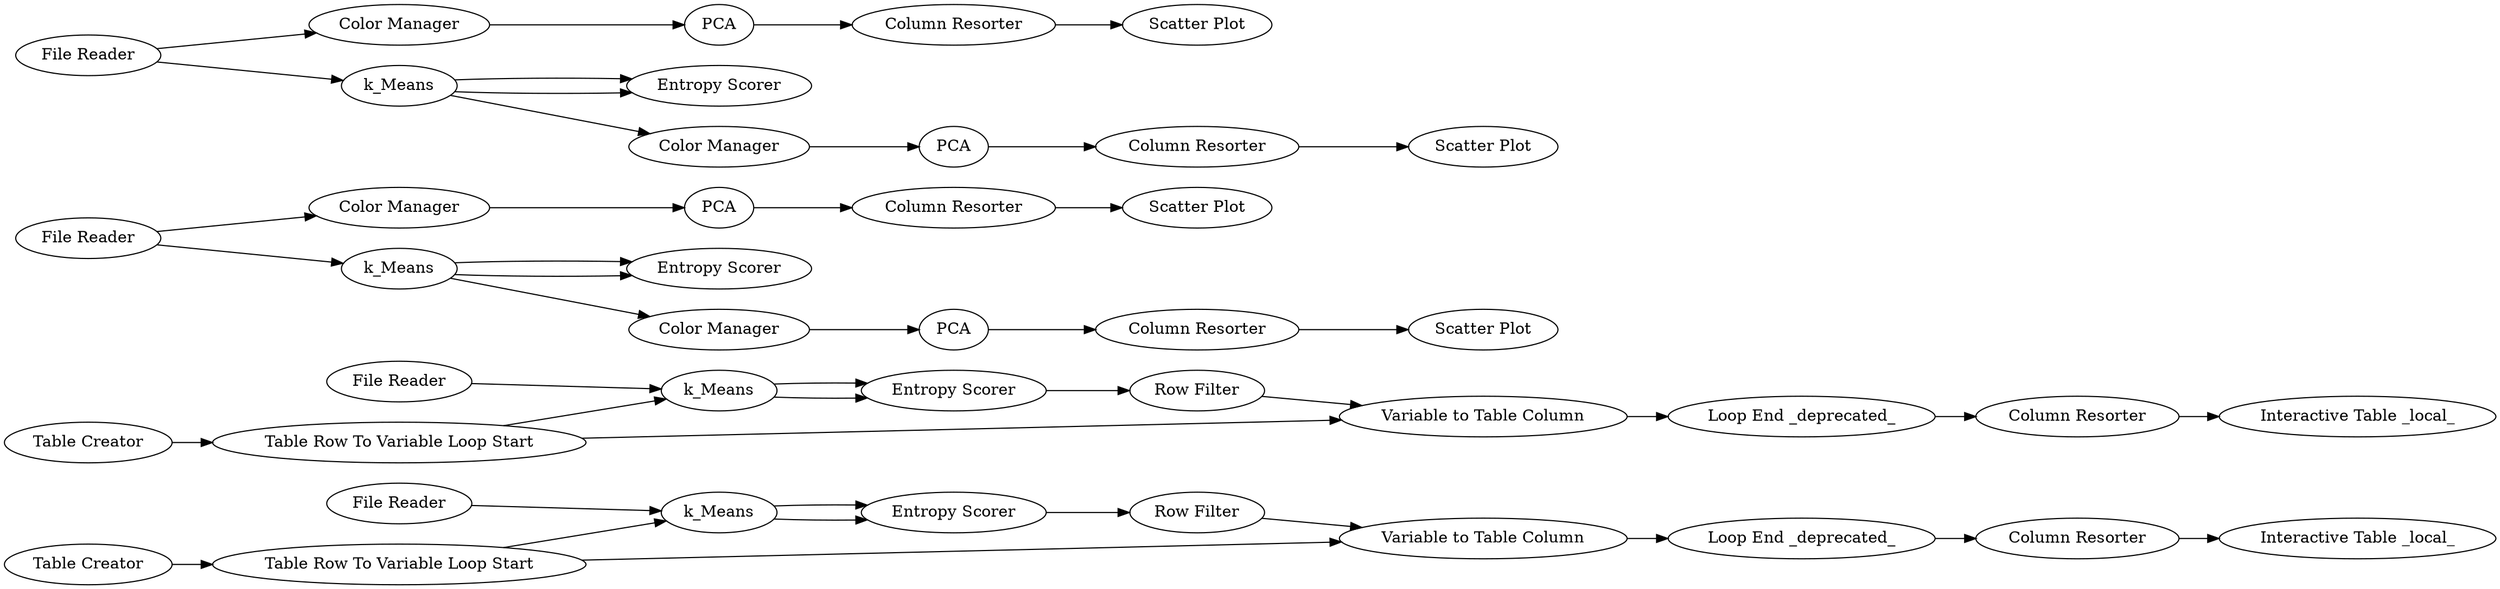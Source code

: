 digraph {
	61 [label="File Reader"]
	62 [label="File Reader"]
	63 [label="Entropy Scorer"]
	64 [label="Row Filter"]
	65 [label="Variable to Table Column"]
	66 [label="Loop End _deprecated_"]
	67 [label="Column Resorter"]
	68 [label="Interactive Table _local_"]
	69 [label="Table Creator"]
	70 [label="Table Row To Variable Loop Start"]
	71 [label=k_Means]
	76 [label="File Reader"]
	77 [label="Color Manager"]
	78 [label=PCA]
	79 [label="Entropy Scorer"]
	80 [label="Column Resorter"]
	82 [label=PCA]
	83 [label="Column Resorter"]
	84 [label=k_Means]
	87 [label="Color Manager"]
	88 [label="Loop End _deprecated_"]
	89 [label="Column Resorter"]
	90 [label="Interactive Table _local_"]
	91 [label="Table Creator"]
	92 [label="Table Row To Variable Loop Start"]
	93 [label=k_Means]
	94 [label="Entropy Scorer"]
	95 [label="Row Filter"]
	96 [label="Variable to Table Column"]
	99 [label="Scatter Plot"]
	100 [label="Scatter Plot"]
	101 [label="Scatter Plot"]
	102 [label="Color Manager"]
	103 [label=PCA]
	104 [label="Entropy Scorer"]
	107 [label="Scatter Plot"]
	108 [label="Column Resorter"]
	109 [label=PCA]
	110 [label="Column Resorter"]
	111 [label=k_Means]
	114 [label="File Reader"]
	115 [label="Color Manager"]
	61 -> 71
	62 -> 93
	63 -> 64
	64 -> 65
	65 -> 66
	66 -> 67
	67 -> 68
	69 -> 70
	70 -> 71
	70 -> 65
	71 -> 63
	71 -> 63
	76 -> 77
	76 -> 84
	77 -> 78
	78 -> 80
	80 -> 100
	82 -> 83
	83 -> 99
	84 -> 87
	84 -> 79
	84 -> 79
	87 -> 82
	88 -> 89
	89 -> 90
	91 -> 92
	92 -> 93
	92 -> 96
	93 -> 94
	93 -> 94
	94 -> 95
	95 -> 96
	96 -> 88
	102 -> 103
	103 -> 108
	108 -> 107
	109 -> 110
	110 -> 101
	111 -> 104
	111 -> 104
	111 -> 115
	114 -> 102
	114 -> 111
	115 -> 109
	rankdir=LR
}
